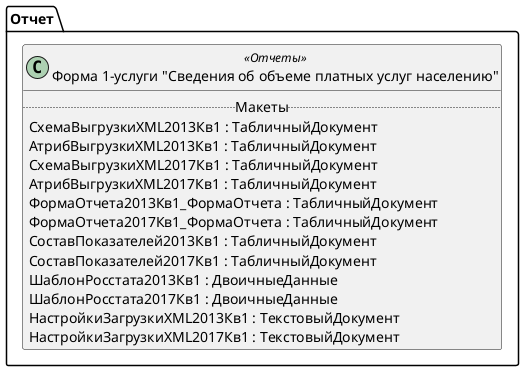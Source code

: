 ﻿@startuml РегламентированныйОтчетСтатистикаФорма1Услуги
'!include templates.wsd
'..\include templates.wsd
class Отчет.РегламентированныйОтчетСтатистикаФорма1Услуги as "Форма 1-услуги "Сведения об объеме платных услуг населению"" <<Отчеты>>
{
..Макеты..
СхемаВыгрузкиXML2013Кв1 : ТабличныйДокумент
АтрибВыгрузкиXML2013Кв1 : ТабличныйДокумент
СхемаВыгрузкиXML2017Кв1 : ТабличныйДокумент
АтрибВыгрузкиXML2017Кв1 : ТабличныйДокумент
ФормаОтчета2013Кв1_ФормаОтчета : ТабличныйДокумент
ФормаОтчета2017Кв1_ФормаОтчета : ТабличныйДокумент
СоставПоказателей2013Кв1 : ТабличныйДокумент
СоставПоказателей2017Кв1 : ТабличныйДокумент
ШаблонРосстата2013Кв1 : ДвоичныеДанные
ШаблонРосстата2017Кв1 : ДвоичныеДанные
НастройкиЗагрузкиXML2013Кв1 : ТекстовыйДокумент
НастройкиЗагрузкиXML2017Кв1 : ТекстовыйДокумент
}
@enduml
